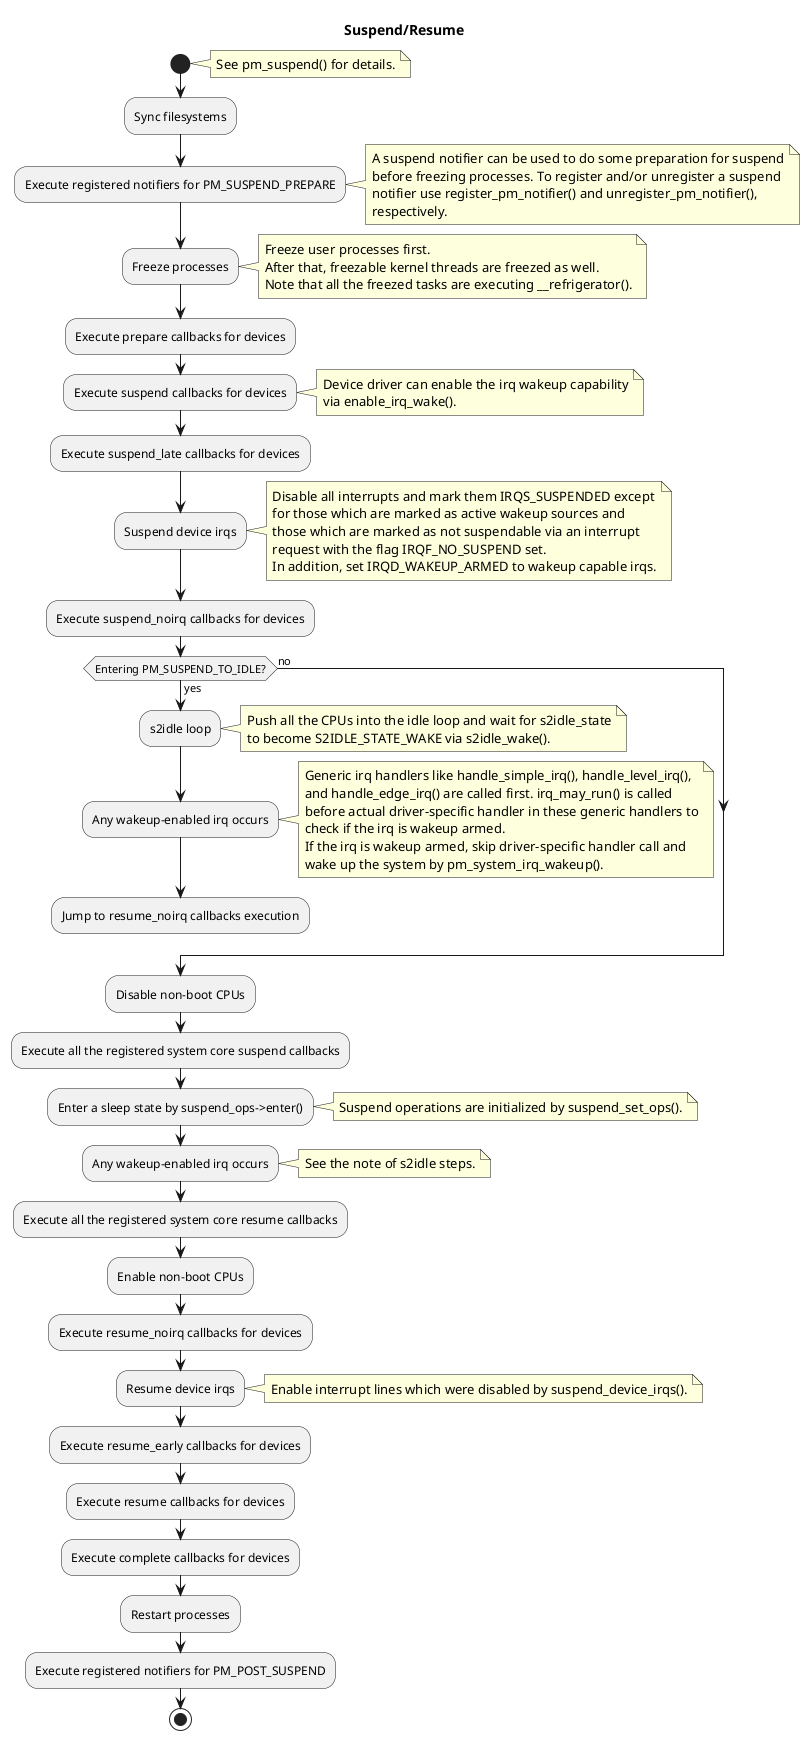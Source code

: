 @startuml

title Suspend/Resume

start
note right
    See pm_suspend() for details.
end note

:Sync filesystems;

:Execute registered notifiers for PM_SUSPEND_PREPARE;
note right
    A suspend notifier can be used to do some preparation for suspend
    before freezing processes. To register and/or unregister a suspend
    notifier use register_pm_notifier() and unregister_pm_notifier(),
    respectively.
end note

:Freeze processes;
note right
    Freeze user processes first.
    After that, freezable kernel threads are freezed as well.
    Note that all the freezed tasks are executing __refrigerator().
end note

:Execute prepare callbacks for devices;

:Execute suspend callbacks for devices;
note right
    Device driver can enable the irq wakeup capability
    via enable_irq_wake().
end note

:Execute suspend_late callbacks for devices;

:Suspend device irqs;
note right
    Disable all interrupts and mark them IRQS_SUSPENDED except
    for those which are marked as active wakeup sources and
    those which are marked as not suspendable via an interrupt
    request with the flag IRQF_NO_SUSPEND set.
    In addition, set IRQD_WAKEUP_ARMED to wakeup capable irqs.
end note

:Execute suspend_noirq callbacks for devices;

if (Entering PM_SUSPEND_TO_IDLE?) then (yes)
    :s2idle loop;
    note right
        Push all the CPUs into the idle loop and wait for s2idle_state
        to become S2IDLE_STATE_WAKE via s2idle_wake().
    end note

    :Any wakeup-enabled irq occurs;
    note right
        Generic irq handlers like handle_simple_irq(), handle_level_irq(),
        and handle_edge_irq() are called first. irq_may_run() is called
        before actual driver-specific handler in these generic handlers to
        check if the irq is wakeup armed.
        If the irq is wakeup armed, skip driver-specific handler call and
        wake up the system by pm_system_irq_wakeup().
    end note

    :Jump to resume_noirq callbacks execution;

    detach
else (no)
endif

:Disable non-boot CPUs;

:Execute all the registered system core suspend callbacks;

:Enter a sleep state by suspend_ops->enter();
note right
    Suspend operations are initialized by suspend_set_ops().
end note

:Any wakeup-enabled irq occurs;
note right
    See the note of s2idle steps.
end note

:Execute all the registered system core resume callbacks;

:Enable non-boot CPUs;

:Execute resume_noirq callbacks for devices;

:Resume device irqs;
note right
    Enable interrupt lines which were disabled by suspend_device_irqs().
end note

:Execute resume_early callbacks for devices;

:Execute resume callbacks for devices;

:Execute complete callbacks for devices;

:Restart processes;

:Execute registered notifiers for PM_POST_SUSPEND;

stop

@enduml
